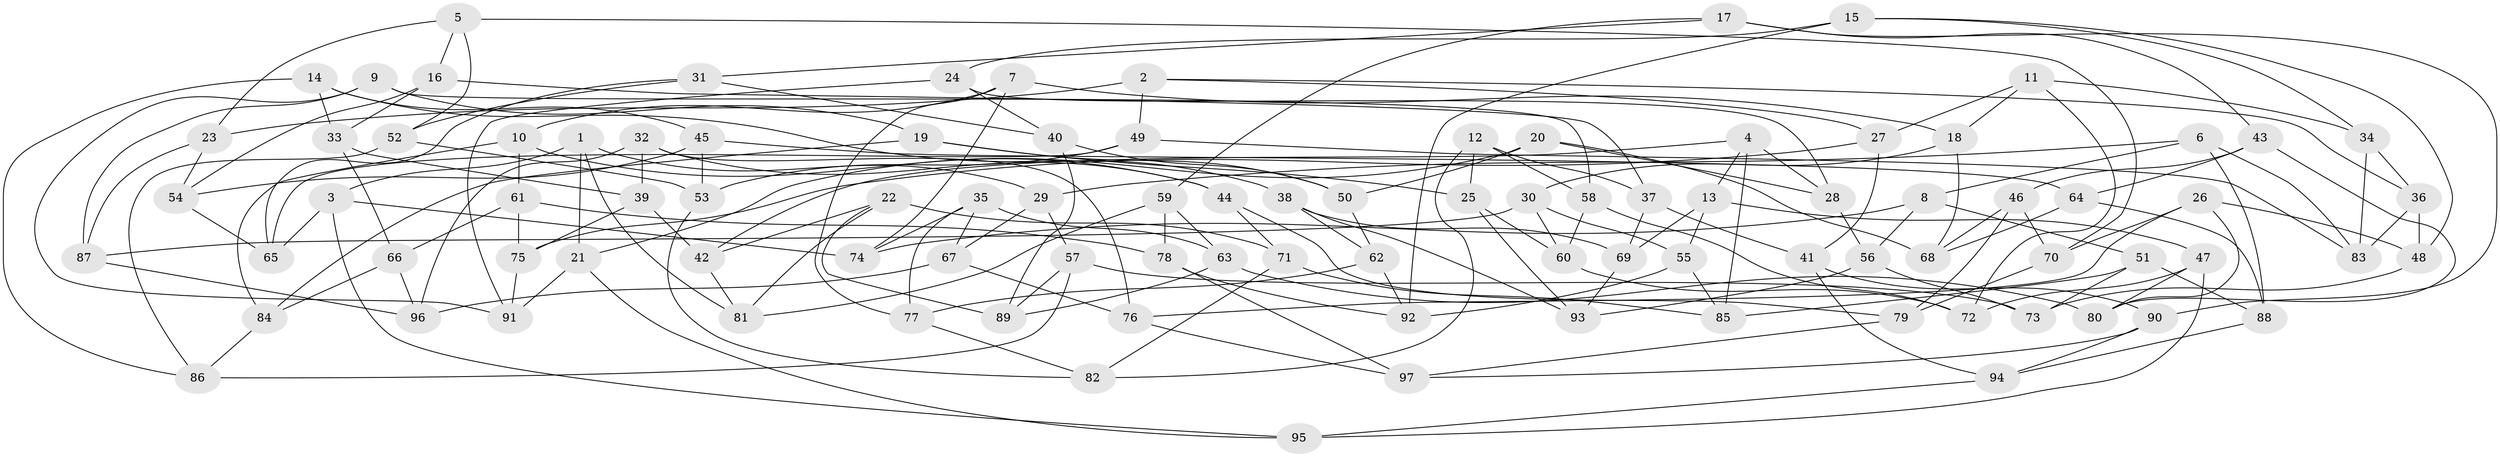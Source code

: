 // Generated by graph-tools (version 1.1) at 2025/11/02/27/25 16:11:48]
// undirected, 97 vertices, 194 edges
graph export_dot {
graph [start="1"]
  node [color=gray90,style=filled];
  1;
  2;
  3;
  4;
  5;
  6;
  7;
  8;
  9;
  10;
  11;
  12;
  13;
  14;
  15;
  16;
  17;
  18;
  19;
  20;
  21;
  22;
  23;
  24;
  25;
  26;
  27;
  28;
  29;
  30;
  31;
  32;
  33;
  34;
  35;
  36;
  37;
  38;
  39;
  40;
  41;
  42;
  43;
  44;
  45;
  46;
  47;
  48;
  49;
  50;
  51;
  52;
  53;
  54;
  55;
  56;
  57;
  58;
  59;
  60;
  61;
  62;
  63;
  64;
  65;
  66;
  67;
  68;
  69;
  70;
  71;
  72;
  73;
  74;
  75;
  76;
  77;
  78;
  79;
  80;
  81;
  82;
  83;
  84;
  85;
  86;
  87;
  88;
  89;
  90;
  91;
  92;
  93;
  94;
  95;
  96;
  97;
  1 -- 21;
  1 -- 29;
  1 -- 3;
  1 -- 81;
  2 -- 23;
  2 -- 49;
  2 -- 36;
  2 -- 27;
  3 -- 65;
  3 -- 95;
  3 -- 74;
  4 -- 85;
  4 -- 42;
  4 -- 28;
  4 -- 13;
  5 -- 23;
  5 -- 70;
  5 -- 52;
  5 -- 16;
  6 -- 83;
  6 -- 88;
  6 -- 8;
  6 -- 29;
  7 -- 10;
  7 -- 74;
  7 -- 18;
  7 -- 77;
  8 -- 51;
  8 -- 56;
  8 -- 74;
  9 -- 58;
  9 -- 19;
  9 -- 91;
  9 -- 87;
  10 -- 84;
  10 -- 44;
  10 -- 61;
  11 -- 34;
  11 -- 72;
  11 -- 18;
  11 -- 27;
  12 -- 82;
  12 -- 25;
  12 -- 37;
  12 -- 58;
  13 -- 69;
  13 -- 55;
  13 -- 47;
  14 -- 86;
  14 -- 33;
  14 -- 45;
  14 -- 38;
  15 -- 34;
  15 -- 24;
  15 -- 92;
  15 -- 48;
  16 -- 37;
  16 -- 54;
  16 -- 33;
  17 -- 90;
  17 -- 31;
  17 -- 43;
  17 -- 59;
  18 -- 68;
  18 -- 30;
  19 -- 50;
  19 -- 84;
  19 -- 25;
  20 -- 50;
  20 -- 21;
  20 -- 28;
  20 -- 68;
  21 -- 91;
  21 -- 95;
  22 -- 89;
  22 -- 42;
  22 -- 71;
  22 -- 81;
  23 -- 54;
  23 -- 87;
  24 -- 91;
  24 -- 28;
  24 -- 40;
  25 -- 93;
  25 -- 60;
  26 -- 70;
  26 -- 80;
  26 -- 76;
  26 -- 48;
  27 -- 41;
  27 -- 75;
  28 -- 56;
  29 -- 67;
  29 -- 57;
  30 -- 55;
  30 -- 87;
  30 -- 60;
  31 -- 52;
  31 -- 40;
  31 -- 65;
  32 -- 44;
  32 -- 96;
  32 -- 76;
  32 -- 39;
  33 -- 39;
  33 -- 66;
  34 -- 36;
  34 -- 83;
  35 -- 63;
  35 -- 74;
  35 -- 67;
  35 -- 77;
  36 -- 48;
  36 -- 83;
  37 -- 69;
  37 -- 41;
  38 -- 69;
  38 -- 93;
  38 -- 62;
  39 -- 42;
  39 -- 75;
  40 -- 89;
  40 -- 50;
  41 -- 94;
  41 -- 90;
  42 -- 81;
  43 -- 64;
  43 -- 46;
  43 -- 80;
  44 -- 71;
  44 -- 79;
  45 -- 53;
  45 -- 64;
  45 -- 54;
  46 -- 70;
  46 -- 79;
  46 -- 68;
  47 -- 72;
  47 -- 95;
  47 -- 80;
  48 -- 73;
  49 -- 83;
  49 -- 65;
  49 -- 53;
  50 -- 62;
  51 -- 73;
  51 -- 88;
  51 -- 85;
  52 -- 53;
  52 -- 86;
  53 -- 82;
  54 -- 65;
  55 -- 85;
  55 -- 92;
  56 -- 73;
  56 -- 93;
  57 -- 86;
  57 -- 89;
  57 -- 73;
  58 -- 72;
  58 -- 60;
  59 -- 81;
  59 -- 63;
  59 -- 78;
  60 -- 72;
  61 -- 78;
  61 -- 66;
  61 -- 75;
  62 -- 92;
  62 -- 77;
  63 -- 80;
  63 -- 89;
  64 -- 88;
  64 -- 68;
  66 -- 96;
  66 -- 84;
  67 -- 76;
  67 -- 96;
  69 -- 93;
  70 -- 79;
  71 -- 82;
  71 -- 85;
  75 -- 91;
  76 -- 97;
  77 -- 82;
  78 -- 97;
  78 -- 92;
  79 -- 97;
  84 -- 86;
  87 -- 96;
  88 -- 94;
  90 -- 97;
  90 -- 94;
  94 -- 95;
}
